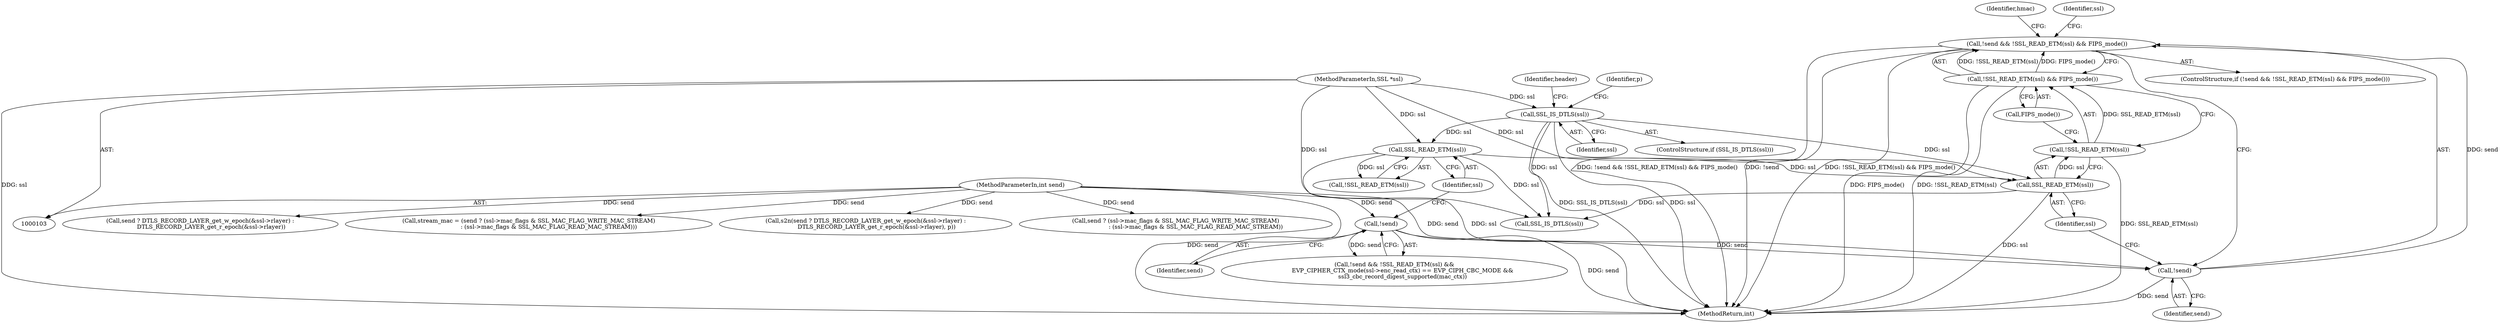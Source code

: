 digraph "0_openssl_4ad93618d26a3ea23d36ad5498ff4f59eff3a4d2_3@API" {
"1000376" [label="(Call,!send && !SSL_READ_ETM(ssl) && FIPS_mode())"];
"1000377" [label="(Call,!send)"];
"1000287" [label="(Call,!send)"];
"1000107" [label="(MethodParameterIn,int send)"];
"1000379" [label="(Call,!SSL_READ_ETM(ssl) && FIPS_mode())"];
"1000380" [label="(Call,!SSL_READ_ETM(ssl))"];
"1000381" [label="(Call,SSL_READ_ETM(ssl))"];
"1000291" [label="(Call,SSL_READ_ETM(ssl))"];
"1000202" [label="(Call,SSL_IS_DTLS(ssl))"];
"1000104" [label="(MethodParameterIn,SSL *ssl)"];
"1000506" [label="(MethodReturn,int)"];
"1000104" [label="(MethodParameterIn,SSL *ssl)"];
"1000237" [label="(Identifier,header)"];
"1000203" [label="(Identifier,ssl)"];
"1000377" [label="(Call,!send)"];
"1000375" [label="(ControlStructure,if (!send && !SSL_READ_ETM(ssl) && FIPS_mode()))"];
"1000120" [label="(Call,stream_mac = (send ? (ssl->mac_flags & SSL_MAC_FLAG_WRITE_MAC_STREAM)\n                      : (ssl->mac_flags & SSL_MAC_FLAG_READ_MAC_STREAM)))"];
"1000201" [label="(ControlStructure,if (SSL_IS_DTLS(ssl)))"];
"1000383" [label="(Call,FIPS_mode())"];
"1000210" [label="(Call,s2n(send ? DTLS_RECORD_LAYER_get_w_epoch(&ssl->rlayer) :\n            DTLS_RECORD_LAYER_get_r_epoch(&ssl->rlayer), p))"];
"1000378" [label="(Identifier,send)"];
"1000376" [label="(Call,!send && !SSL_READ_ETM(ssl) && FIPS_mode())"];
"1000122" [label="(Call,send ? (ssl->mac_flags & SSL_MAC_FLAG_WRITE_MAC_STREAM)\n                      : (ssl->mac_flags & SSL_MAC_FLAG_READ_MAC_STREAM))"];
"1000202" [label="(Call,SSL_IS_DTLS(ssl))"];
"1000379" [label="(Call,!SSL_READ_ETM(ssl) && FIPS_mode())"];
"1000407" [label="(Identifier,hmac)"];
"1000381" [label="(Call,SSL_READ_ETM(ssl))"];
"1000388" [label="(Identifier,ssl)"];
"1000290" [label="(Call,!SSL_READ_ETM(ssl))"];
"1000287" [label="(Call,!send)"];
"1000382" [label="(Identifier,ssl)"];
"1000460" [label="(Call,SSL_IS_DTLS(ssl))"];
"1000292" [label="(Identifier,ssl)"];
"1000211" [label="(Call,send ? DTLS_RECORD_LAYER_get_w_epoch(&ssl->rlayer) :\n            DTLS_RECORD_LAYER_get_r_epoch(&ssl->rlayer))"];
"1000286" [label="(Call,!send && !SSL_READ_ETM(ssl) &&\n         EVP_CIPHER_CTX_mode(ssl->enc_read_ctx) == EVP_CIPH_CBC_MODE &&\n         ssl3_cbc_record_digest_supported(mac_ctx))"];
"1000291" [label="(Call,SSL_READ_ETM(ssl))"];
"1000107" [label="(MethodParameterIn,int send)"];
"1000380" [label="(Call,!SSL_READ_ETM(ssl))"];
"1000208" [label="(Identifier,p)"];
"1000288" [label="(Identifier,send)"];
"1000376" -> "1000375"  [label="AST: "];
"1000376" -> "1000377"  [label="CFG: "];
"1000376" -> "1000379"  [label="CFG: "];
"1000377" -> "1000376"  [label="AST: "];
"1000379" -> "1000376"  [label="AST: "];
"1000388" -> "1000376"  [label="CFG: "];
"1000407" -> "1000376"  [label="CFG: "];
"1000376" -> "1000506"  [label="DDG: !send && !SSL_READ_ETM(ssl) && FIPS_mode()"];
"1000376" -> "1000506"  [label="DDG: !send"];
"1000376" -> "1000506"  [label="DDG: !SSL_READ_ETM(ssl) && FIPS_mode()"];
"1000377" -> "1000376"  [label="DDG: send"];
"1000379" -> "1000376"  [label="DDG: !SSL_READ_ETM(ssl)"];
"1000379" -> "1000376"  [label="DDG: FIPS_mode()"];
"1000377" -> "1000378"  [label="CFG: "];
"1000378" -> "1000377"  [label="AST: "];
"1000382" -> "1000377"  [label="CFG: "];
"1000377" -> "1000506"  [label="DDG: send"];
"1000287" -> "1000377"  [label="DDG: send"];
"1000107" -> "1000377"  [label="DDG: send"];
"1000287" -> "1000286"  [label="AST: "];
"1000287" -> "1000288"  [label="CFG: "];
"1000288" -> "1000287"  [label="AST: "];
"1000292" -> "1000287"  [label="CFG: "];
"1000286" -> "1000287"  [label="CFG: "];
"1000287" -> "1000506"  [label="DDG: send"];
"1000287" -> "1000286"  [label="DDG: send"];
"1000107" -> "1000287"  [label="DDG: send"];
"1000107" -> "1000103"  [label="AST: "];
"1000107" -> "1000506"  [label="DDG: send"];
"1000107" -> "1000120"  [label="DDG: send"];
"1000107" -> "1000122"  [label="DDG: send"];
"1000107" -> "1000210"  [label="DDG: send"];
"1000107" -> "1000211"  [label="DDG: send"];
"1000379" -> "1000380"  [label="CFG: "];
"1000379" -> "1000383"  [label="CFG: "];
"1000380" -> "1000379"  [label="AST: "];
"1000383" -> "1000379"  [label="AST: "];
"1000379" -> "1000506"  [label="DDG: FIPS_mode()"];
"1000379" -> "1000506"  [label="DDG: !SSL_READ_ETM(ssl)"];
"1000380" -> "1000379"  [label="DDG: SSL_READ_ETM(ssl)"];
"1000380" -> "1000381"  [label="CFG: "];
"1000381" -> "1000380"  [label="AST: "];
"1000383" -> "1000380"  [label="CFG: "];
"1000380" -> "1000506"  [label="DDG: SSL_READ_ETM(ssl)"];
"1000381" -> "1000380"  [label="DDG: ssl"];
"1000381" -> "1000382"  [label="CFG: "];
"1000382" -> "1000381"  [label="AST: "];
"1000381" -> "1000506"  [label="DDG: ssl"];
"1000291" -> "1000381"  [label="DDG: ssl"];
"1000202" -> "1000381"  [label="DDG: ssl"];
"1000104" -> "1000381"  [label="DDG: ssl"];
"1000381" -> "1000460"  [label="DDG: ssl"];
"1000291" -> "1000290"  [label="AST: "];
"1000291" -> "1000292"  [label="CFG: "];
"1000292" -> "1000291"  [label="AST: "];
"1000290" -> "1000291"  [label="CFG: "];
"1000291" -> "1000506"  [label="DDG: ssl"];
"1000291" -> "1000290"  [label="DDG: ssl"];
"1000202" -> "1000291"  [label="DDG: ssl"];
"1000104" -> "1000291"  [label="DDG: ssl"];
"1000291" -> "1000460"  [label="DDG: ssl"];
"1000202" -> "1000201"  [label="AST: "];
"1000202" -> "1000203"  [label="CFG: "];
"1000203" -> "1000202"  [label="AST: "];
"1000208" -> "1000202"  [label="CFG: "];
"1000237" -> "1000202"  [label="CFG: "];
"1000202" -> "1000506"  [label="DDG: ssl"];
"1000202" -> "1000506"  [label="DDG: SSL_IS_DTLS(ssl)"];
"1000104" -> "1000202"  [label="DDG: ssl"];
"1000202" -> "1000460"  [label="DDG: ssl"];
"1000104" -> "1000103"  [label="AST: "];
"1000104" -> "1000506"  [label="DDG: ssl"];
"1000104" -> "1000460"  [label="DDG: ssl"];
}
